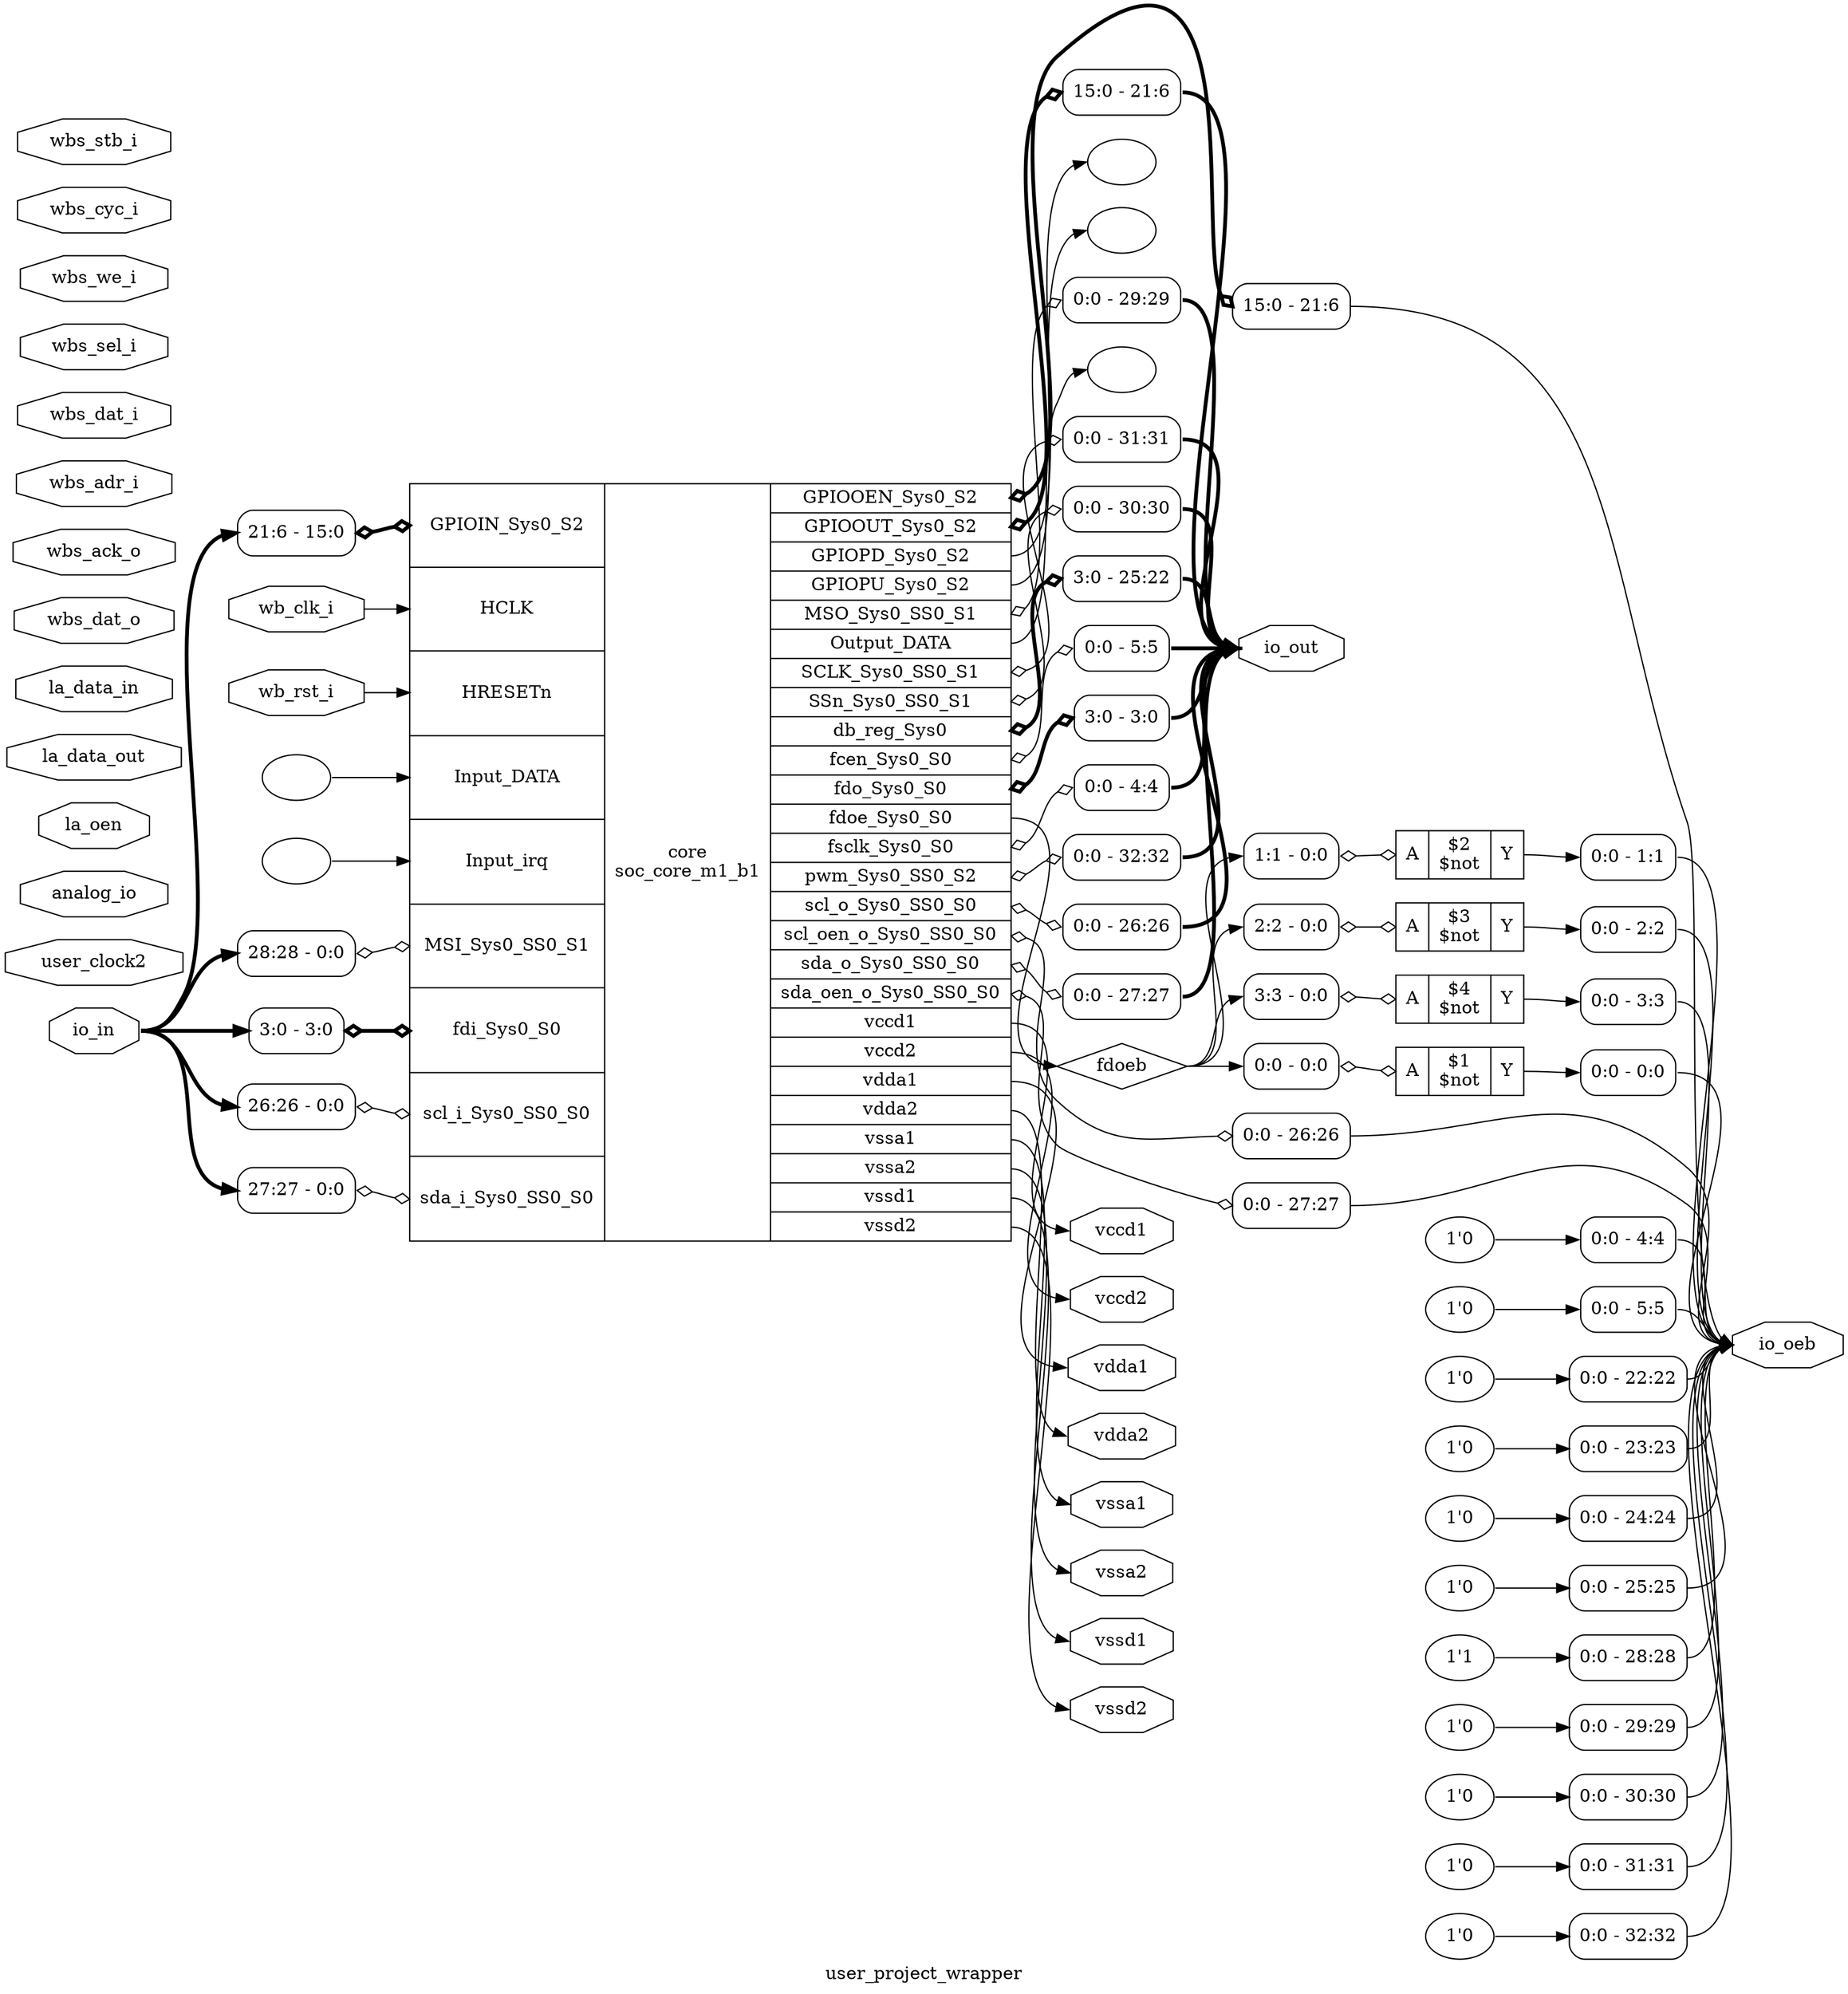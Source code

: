 digraph "user_project_wrapper" {
label="user_project_wrapper";
rankdir="LR";
remincross=true;
n5 [ shape=diamond, label="fdoeb", color="black", fontcolor="black" ];
n6 [ shape=octagon, label="user_clock2", color="black", fontcolor="black" ];
n7 [ shape=octagon, label="analog_io", color="black", fontcolor="black" ];
n8 [ shape=octagon, label="io_oeb", color="black", fontcolor="black" ];
n9 [ shape=octagon, label="io_out", color="black", fontcolor="black" ];
n10 [ shape=octagon, label="io_in", color="black", fontcolor="black" ];
n11 [ shape=octagon, label="la_oen", color="black", fontcolor="black" ];
n12 [ shape=octagon, label="la_data_out", color="black", fontcolor="black" ];
n13 [ shape=octagon, label="la_data_in", color="black", fontcolor="black" ];
n14 [ shape=octagon, label="wbs_dat_o", color="black", fontcolor="black" ];
n15 [ shape=octagon, label="wbs_ack_o", color="black", fontcolor="black" ];
n16 [ shape=octagon, label="wbs_adr_i", color="black", fontcolor="black" ];
n17 [ shape=octagon, label="wbs_dat_i", color="black", fontcolor="black" ];
n18 [ shape=octagon, label="wbs_sel_i", color="black", fontcolor="black" ];
n19 [ shape=octagon, label="wbs_we_i", color="black", fontcolor="black" ];
n20 [ shape=octagon, label="wbs_cyc_i", color="black", fontcolor="black" ];
n21 [ shape=octagon, label="wbs_stb_i", color="black", fontcolor="black" ];
n22 [ shape=octagon, label="wb_rst_i", color="black", fontcolor="black" ];
n23 [ shape=octagon, label="wb_clk_i", color="black", fontcolor="black" ];
n24 [ shape=octagon, label="vssd2", color="black", fontcolor="black" ];
n25 [ shape=octagon, label="vssd1", color="black", fontcolor="black" ];
n26 [ shape=octagon, label="vccd2", color="black", fontcolor="black" ];
n27 [ shape=octagon, label="vccd1", color="black", fontcolor="black" ];
n28 [ shape=octagon, label="vssa2", color="black", fontcolor="black" ];
n29 [ shape=octagon, label="vssa1", color="black", fontcolor="black" ];
n30 [ shape=octagon, label="vdda2", color="black", fontcolor="black" ];
n31 [ shape=octagon, label="vdda1", color="black", fontcolor="black" ];
v13 [ label="" ];
v14 [ label="" ];
v21 [ label="" ];
v22 [ label="" ];
v23 [ label="" ];
c59 [ shape=record, label="{{<p32> GPIOIN_Sys0_S2|<p33> HCLK|<p34> HRESETn|<p35> Input_DATA|<p36> Input_irq|<p37> MSI_Sys0_SS0_S1|<p38> fdi_Sys0_S0|<p39> scl_i_Sys0_SS0_S0|<p40> sda_i_Sys0_SS0_S0}|core\nsoc_core_m1_b1|{<p41> GPIOOEN_Sys0_S2|<p42> GPIOOUT_Sys0_S2|<p43> GPIOPD_Sys0_S2|<p44> GPIOPU_Sys0_S2|<p45> MSO_Sys0_SS0_S1|<p46> Output_DATA|<p47> SCLK_Sys0_SS0_S1|<p48> SSn_Sys0_SS0_S1|<p49> db_reg_Sys0|<p50> fcen_Sys0_S0|<p51> fdo_Sys0_S0|<p52> fdoe_Sys0_S0|<p53> fsclk_Sys0_S0|<p54> pwm_Sys0_SS0_S2|<p55> scl_o_Sys0_SS0_S0|<p56> scl_oen_o_Sys0_SS0_S0|<p57> sda_o_Sys0_SS0_S0|<p58> sda_oen_o_Sys0_SS0_S0|<p27> vccd1|<p26> vccd2|<p31> vdda1|<p30> vdda2|<p29> vssa1|<p28> vssa2|<p25> vssd1|<p24> vssd2}}" ];
x0 [ shape=record, style=rounded, label="<s0> 0:0 - 32:32 " ];
c59:p54:e -> x0:w [arrowhead=odiamond, arrowtail=odiamond, dir=both, color="black", label=""];
x1 [ shape=record, style=rounded, label="<s0> 0:0 - 31:31 " ];
c59:p47:e -> x1:w [arrowhead=odiamond, arrowtail=odiamond, dir=both, color="black", label=""];
x2 [ shape=record, style=rounded, label="<s0> 0:0 - 30:30 " ];
c59:p48:e -> x2:w [arrowhead=odiamond, arrowtail=odiamond, dir=both, color="black", label=""];
x3 [ shape=record, style=rounded, label="<s0> 0:0 - 29:29 " ];
c59:p45:e -> x3:w [arrowhead=odiamond, arrowtail=odiamond, dir=both, color="black", label=""];
x4 [ shape=record, style=rounded, label="<s0> 28:28 - 0:0 " ];
x4:e -> c59:p37:w [arrowhead=odiamond, arrowtail=odiamond, dir=both, color="black", label=""];
x5 [ shape=record, style=rounded, label="<s0> 0:0 - 27:27 " ];
c59:p58:e -> x5:w [arrowhead=odiamond, arrowtail=odiamond, dir=both, color="black", label=""];
x6 [ shape=record, style=rounded, label="<s0> 0:0 - 27:27 " ];
c59:p57:e -> x6:w [arrowhead=odiamond, arrowtail=odiamond, dir=both, color="black", label=""];
x7 [ shape=record, style=rounded, label="<s0> 27:27 - 0:0 " ];
x7:e -> c59:p40:w [arrowhead=odiamond, arrowtail=odiamond, dir=both, color="black", label=""];
x8 [ shape=record, style=rounded, label="<s0> 0:0 - 26:26 " ];
c59:p56:e -> x8:w [arrowhead=odiamond, arrowtail=odiamond, dir=both, color="black", label=""];
x9 [ shape=record, style=rounded, label="<s0> 0:0 - 26:26 " ];
c59:p55:e -> x9:w [arrowhead=odiamond, arrowtail=odiamond, dir=both, color="black", label=""];
x10 [ shape=record, style=rounded, label="<s0> 26:26 - 0:0 " ];
x10:e -> c59:p39:w [arrowhead=odiamond, arrowtail=odiamond, dir=both, color="black", label=""];
x11 [ shape=record, style=rounded, label="<s0> 3:0 - 25:22 " ];
c59:p49:e -> x11:w [arrowhead=odiamond, arrowtail=odiamond, dir=both, color="black", style="setlinewidth(3)", label=""];
x12 [ shape=record, style=rounded, label="<s0> 15:0 - 21:6 " ];
c59:p41:e -> x12:w [arrowhead=odiamond, arrowtail=odiamond, dir=both, color="black", style="setlinewidth(3)", label=""];
x15 [ shape=record, style=rounded, label="<s0> 15:0 - 21:6 " ];
c59:p42:e -> x15:w [arrowhead=odiamond, arrowtail=odiamond, dir=both, color="black", style="setlinewidth(3)", label=""];
x16 [ shape=record, style=rounded, label="<s0> 21:6 - 15:0 " ];
x16:e -> c59:p32:w [arrowhead=odiamond, arrowtail=odiamond, dir=both, color="black", style="setlinewidth(3)", label=""];
x17 [ shape=record, style=rounded, label="<s0> 0:0 - 5:5 " ];
c59:p50:e -> x17:w [arrowhead=odiamond, arrowtail=odiamond, dir=both, color="black", label=""];
x18 [ shape=record, style=rounded, label="<s0> 0:0 - 4:4 " ];
c59:p53:e -> x18:w [arrowhead=odiamond, arrowtail=odiamond, dir=both, color="black", label=""];
x19 [ shape=record, style=rounded, label="<s0> 3:0 - 3:0 " ];
c59:p51:e -> x19:w [arrowhead=odiamond, arrowtail=odiamond, dir=both, color="black", style="setlinewidth(3)", label=""];
x20 [ shape=record, style=rounded, label="<s0> 3:0 - 3:0 " ];
x20:e -> c59:p38:w [arrowhead=odiamond, arrowtail=odiamond, dir=both, color="black", style="setlinewidth(3)", label=""];
c62 [ shape=record, label="{{<p60> A}|$4\n$not|{<p61> Y}}" ];
x24 [ shape=record, style=rounded, label="<s0> 3:3 - 0:0 " ];
x24:e -> c62:p60:w [arrowhead=odiamond, arrowtail=odiamond, dir=both, color="black", label=""];
c63 [ shape=record, label="{{<p60> A}|$3\n$not|{<p61> Y}}" ];
x25 [ shape=record, style=rounded, label="<s0> 2:2 - 0:0 " ];
x25:e -> c63:p60:w [arrowhead=odiamond, arrowtail=odiamond, dir=both, color="black", label=""];
c64 [ shape=record, label="{{<p60> A}|$2\n$not|{<p61> Y}}" ];
x26 [ shape=record, style=rounded, label="<s0> 1:1 - 0:0 " ];
x26:e -> c64:p60:w [arrowhead=odiamond, arrowtail=odiamond, dir=both, color="black", label=""];
c65 [ shape=record, label="{{<p60> A}|$1\n$not|{<p61> Y}}" ];
x27 [ shape=record, style=rounded, label="<s0> 0:0 - 0:0 " ];
x27:e -> c65:p60:w [arrowhead=odiamond, arrowtail=odiamond, dir=both, color="black", label=""];
x28 [ shape=record, style=rounded, label="<s0> 0:0 - 0:0 " ];
x29 [ shape=record, style=rounded, label="<s0> 0:0 - 1:1 " ];
x30 [ shape=record, style=rounded, label="<s0> 0:0 - 2:2 " ];
x31 [ shape=record, style=rounded, label="<s0> 0:0 - 3:3 " ];
v32 [ label="1'0" ];
x33 [ shape=record, style=rounded, label="<s0> 0:0 - 4:4 " ];
v34 [ label="1'0" ];
x35 [ shape=record, style=rounded, label="<s0> 0:0 - 5:5 " ];
v36 [ label="1'0" ];
x37 [ shape=record, style=rounded, label="<s0> 0:0 - 22:22 " ];
v38 [ label="1'0" ];
x39 [ shape=record, style=rounded, label="<s0> 0:0 - 23:23 " ];
v40 [ label="1'0" ];
x41 [ shape=record, style=rounded, label="<s0> 0:0 - 24:24 " ];
v42 [ label="1'0" ];
x43 [ shape=record, style=rounded, label="<s0> 0:0 - 25:25 " ];
v44 [ label="1'1" ];
x45 [ shape=record, style=rounded, label="<s0> 0:0 - 28:28 " ];
v46 [ label="1'0" ];
x47 [ shape=record, style=rounded, label="<s0> 0:0 - 29:29 " ];
v48 [ label="1'0" ];
x49 [ shape=record, style=rounded, label="<s0> 0:0 - 30:30 " ];
v50 [ label="1'0" ];
x51 [ shape=record, style=rounded, label="<s0> 0:0 - 31:31 " ];
v52 [ label="1'0" ];
x53 [ shape=record, style=rounded, label="<s0> 0:0 - 32:32 " ];
c62:p61:e -> x31:w [color="black", label=""];
n10:e -> x10:s0:w [color="black", style="setlinewidth(3)", label=""];
n10:e -> x16:s0:w [color="black", style="setlinewidth(3)", label=""];
n10:e -> x20:s0:w [color="black", style="setlinewidth(3)", label=""];
n10:e -> x4:s0:w [color="black", style="setlinewidth(3)", label=""];
n10:e -> x7:s0:w [color="black", style="setlinewidth(3)", label=""];
c63:p61:e -> x30:w [color="black", label=""];
n22:e -> c59:p34:w [color="black", label=""];
n23:e -> c59:p33:w [color="black", label=""];
c59:p24:e -> n24:w [color="black", label=""];
c59:p25:e -> n25:w [color="black", label=""];
c59:p26:e -> n26:w [color="black", label=""];
c59:p27:e -> n27:w [color="black", label=""];
c59:p28:e -> n28:w [color="black", label=""];
c59:p29:e -> n29:w [color="black", label=""];
c64:p61:e -> x29:w [color="black", label=""];
c59:p30:e -> n30:w [color="black", label=""];
c59:p31:e -> n31:w [color="black", label=""];
c65:p61:e -> x28:w [color="black", label=""];
c59:p52:e -> n5:w [color="black", label=""];
n5:e -> x24:s0:w [color="black", label=""];
n5:e -> x25:s0:w [color="black", label=""];
n5:e -> x26:s0:w [color="black", label=""];
n5:e -> x27:s0:w [color="black", label=""];
x12:s0:e -> n8:w [color="black", label=""];
x28:s0:e -> n8:w [color="black", label=""];
x29:s0:e -> n8:w [color="black", label=""];
x30:s0:e -> n8:w [color="black", label=""];
x31:s0:e -> n8:w [color="black", label=""];
x33:s0:e -> n8:w [color="black", label=""];
x35:s0:e -> n8:w [color="black", label=""];
x37:s0:e -> n8:w [color="black", label=""];
x39:s0:e -> n8:w [color="black", label=""];
x41:s0:e -> n8:w [color="black", label=""];
x43:s0:e -> n8:w [color="black", label=""];
x45:s0:e -> n8:w [color="black", label=""];
x47:s0:e -> n8:w [color="black", label=""];
x49:s0:e -> n8:w [color="black", label=""];
x51:s0:e -> n8:w [color="black", label=""];
x53:s0:e -> n8:w [color="black", label=""];
x5:s0:e -> n8:w [color="black", label=""];
x8:s0:e -> n8:w [color="black", label=""];
x0:s0:e -> n9:w [color="black", style="setlinewidth(3)", label=""];
x11:s0:e -> n9:w [color="black", style="setlinewidth(3)", label=""];
x15:s0:e -> n9:w [color="black", style="setlinewidth(3)", label=""];
x17:s0:e -> n9:w [color="black", style="setlinewidth(3)", label=""];
x18:s0:e -> n9:w [color="black", style="setlinewidth(3)", label=""];
x19:s0:e -> n9:w [color="black", style="setlinewidth(3)", label=""];
x1:s0:e -> n9:w [color="black", style="setlinewidth(3)", label=""];
x2:s0:e -> n9:w [color="black", style="setlinewidth(3)", label=""];
x3:s0:e -> n9:w [color="black", style="setlinewidth(3)", label=""];
x6:s0:e -> n9:w [color="black", style="setlinewidth(3)", label=""];
x9:s0:e -> n9:w [color="black", style="setlinewidth(3)", label=""];
c59:p43:e -> v13:w [color="black", label=""];
c59:p44:e -> v14:w [color="black", label=""];
c59:p46:e -> v21:w [color="black", label=""];
v22:e -> c59:p36:w [color="black", label=""];
v23:e -> c59:p35:w [color="black", label=""];
v32:e -> x33:w [color="black", label=""];
v34:e -> x35:w [color="black", label=""];
v36:e -> x37:w [color="black", label=""];
v38:e -> x39:w [color="black", label=""];
v40:e -> x41:w [color="black", label=""];
v42:e -> x43:w [color="black", label=""];
v44:e -> x45:w [color="black", label=""];
v46:e -> x47:w [color="black", label=""];
v48:e -> x49:w [color="black", label=""];
v50:e -> x51:w [color="black", label=""];
v52:e -> x53:w [color="black", label=""];
}
